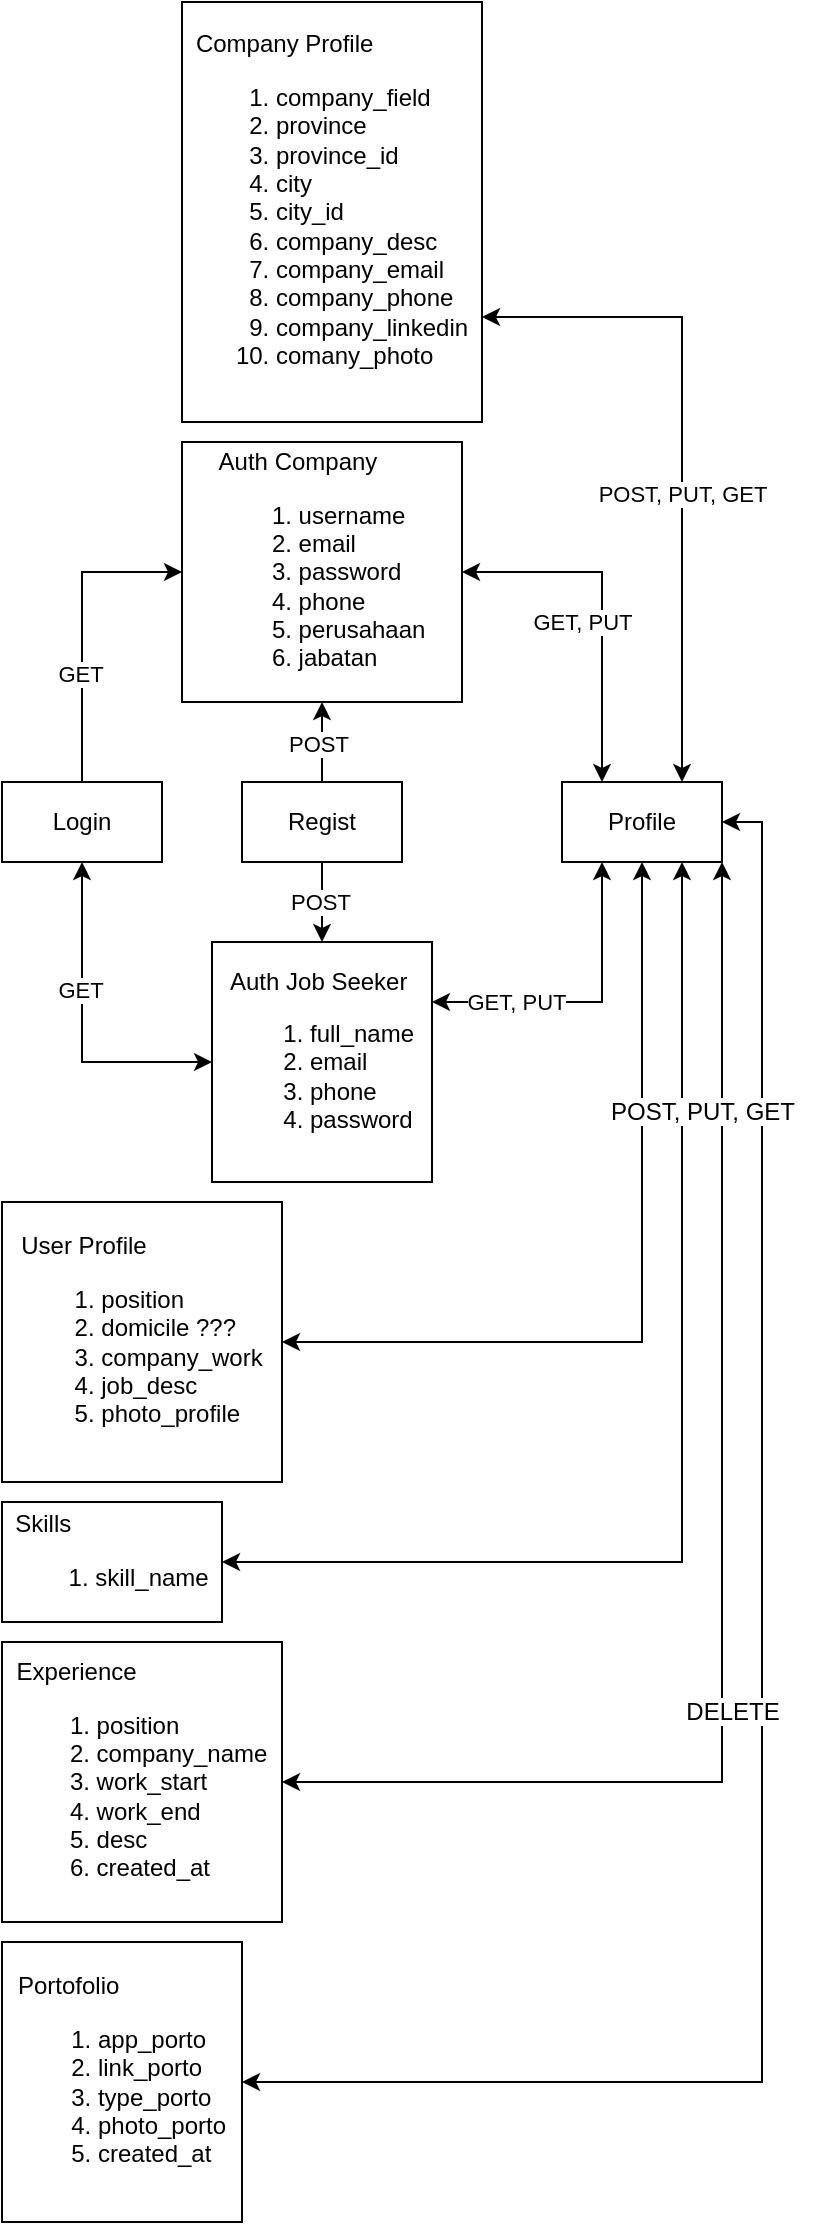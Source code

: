 <mxfile version="21.6.8" type="github">
  <diagram name="Page-1" id="ZBW7zP7ewO3hmnIqyeNQ">
    <mxGraphModel dx="926" dy="509" grid="1" gridSize="10" guides="1" tooltips="1" connect="1" arrows="1" fold="1" page="1" pageScale="1" pageWidth="850" pageHeight="1100" math="0" shadow="0">
      <root>
        <mxCell id="0" />
        <mxCell id="1" parent="0" />
        <mxCell id="MqLR4IFqnNKwuRJLQt7l-1" style="edgeStyle=orthogonalEdgeStyle;rounded=0;orthogonalLoop=1;jettySize=auto;html=1;exitX=0.5;exitY=1;exitDx=0;exitDy=0;entryX=0.5;entryY=0;entryDx=0;entryDy=0;" edge="1" parent="1" source="MqLR4IFqnNKwuRJLQt7l-3" target="MqLR4IFqnNKwuRJLQt7l-4">
          <mxGeometry relative="1" as="geometry" />
        </mxCell>
        <mxCell id="MqLR4IFqnNKwuRJLQt7l-2" value="POST" style="edgeLabel;html=1;align=center;verticalAlign=middle;resizable=0;points=[];" vertex="1" connectable="0" parent="MqLR4IFqnNKwuRJLQt7l-1">
          <mxGeometry x="-0.025" y="-1" relative="1" as="geometry">
            <mxPoint as="offset" />
          </mxGeometry>
        </mxCell>
        <mxCell id="MqLR4IFqnNKwuRJLQt7l-23" style="edgeStyle=orthogonalEdgeStyle;rounded=0;orthogonalLoop=1;jettySize=auto;html=1;exitX=0.5;exitY=0;exitDx=0;exitDy=0;entryX=0.5;entryY=1;entryDx=0;entryDy=0;" edge="1" parent="1" source="MqLR4IFqnNKwuRJLQt7l-3" target="MqLR4IFqnNKwuRJLQt7l-21">
          <mxGeometry relative="1" as="geometry" />
        </mxCell>
        <mxCell id="MqLR4IFqnNKwuRJLQt7l-24" value="POST" style="edgeLabel;html=1;align=center;verticalAlign=middle;resizable=0;points=[];" vertex="1" connectable="0" parent="MqLR4IFqnNKwuRJLQt7l-23">
          <mxGeometry x="-0.05" y="2" relative="1" as="geometry">
            <mxPoint as="offset" />
          </mxGeometry>
        </mxCell>
        <mxCell id="MqLR4IFqnNKwuRJLQt7l-3" value="Regist" style="rounded=0;whiteSpace=wrap;html=1;" vertex="1" parent="1">
          <mxGeometry x="210" y="440" width="80" height="40" as="geometry" />
        </mxCell>
        <mxCell id="MqLR4IFqnNKwuRJLQt7l-4" value="&lt;div style=&quot;text-align: justify;&quot;&gt;&lt;span style=&quot;background-color: initial;&quot;&gt;Auth&amp;nbsp;&lt;/span&gt;&lt;span style=&quot;background-color: initial;&quot;&gt;Job Seeker&lt;/span&gt;&lt;/div&gt;&lt;div style=&quot;&quot;&gt;&lt;ol&gt;&lt;li style=&quot;text-align: justify;&quot;&gt;&lt;span style=&quot;background-color: initial;&quot;&gt;full_name&lt;/span&gt;&lt;/li&gt;&lt;li style=&quot;text-align: justify;&quot;&gt;&lt;span style=&quot;background-color: initial;&quot;&gt;email&lt;/span&gt;&lt;/li&gt;&lt;li style=&quot;text-align: justify;&quot;&gt;&lt;span style=&quot;background-color: initial;&quot;&gt;phone&lt;/span&gt;&lt;/li&gt;&lt;li style=&quot;text-align: justify;&quot;&gt;&lt;span style=&quot;background-color: initial;&quot;&gt;password&lt;/span&gt;&lt;/li&gt;&lt;/ol&gt;&lt;/div&gt;&lt;div style=&quot;text-align: justify;&quot;&gt;&lt;/div&gt;" style="rounded=0;whiteSpace=wrap;html=1;" vertex="1" parent="1">
          <mxGeometry x="195" y="520" width="110" height="120" as="geometry" />
        </mxCell>
        <mxCell id="MqLR4IFqnNKwuRJLQt7l-25" style="edgeStyle=orthogonalEdgeStyle;rounded=0;orthogonalLoop=1;jettySize=auto;html=1;exitX=0.5;exitY=0;exitDx=0;exitDy=0;entryX=0;entryY=0.5;entryDx=0;entryDy=0;" edge="1" parent="1" source="MqLR4IFqnNKwuRJLQt7l-5" target="MqLR4IFqnNKwuRJLQt7l-21">
          <mxGeometry relative="1" as="geometry" />
        </mxCell>
        <mxCell id="MqLR4IFqnNKwuRJLQt7l-26" value="GET" style="edgeLabel;html=1;align=center;verticalAlign=middle;resizable=0;points=[];" vertex="1" connectable="0" parent="MqLR4IFqnNKwuRJLQt7l-25">
          <mxGeometry x="-0.303" y="1" relative="1" as="geometry">
            <mxPoint as="offset" />
          </mxGeometry>
        </mxCell>
        <mxCell id="MqLR4IFqnNKwuRJLQt7l-5" value="Login" style="rounded=0;whiteSpace=wrap;html=1;" vertex="1" parent="1">
          <mxGeometry x="90" y="440" width="80" height="40" as="geometry" />
        </mxCell>
        <mxCell id="MqLR4IFqnNKwuRJLQt7l-6" value="&lt;div style=&quot;text-align: left;&quot;&gt;User Profile&lt;/div&gt;&lt;div style=&quot;text-align: left;&quot;&gt;&lt;ol&gt;&lt;li&gt;&lt;span style=&quot;background-color: initial;&quot;&gt;position&lt;/span&gt;&lt;/li&gt;&lt;li&gt;&lt;span style=&quot;background-color: initial;&quot;&gt;domicile ???&lt;/span&gt;&lt;/li&gt;&lt;li&gt;&lt;span style=&quot;background-color: initial;&quot;&gt;company_work&lt;/span&gt;&lt;/li&gt;&lt;li&gt;&lt;span style=&quot;background-color: initial;&quot;&gt;job_desc&lt;/span&gt;&lt;/li&gt;&lt;li&gt;photo_profile&lt;/li&gt;&lt;/ol&gt;&lt;/div&gt;&lt;div style=&quot;text-align: justify;&quot;&gt;&lt;/div&gt;" style="rounded=0;whiteSpace=wrap;html=1;" vertex="1" parent="1">
          <mxGeometry x="90" y="650" width="140" height="140" as="geometry" />
        </mxCell>
        <mxCell id="MqLR4IFqnNKwuRJLQt7l-7" value="Profile" style="rounded=0;whiteSpace=wrap;html=1;" vertex="1" parent="1">
          <mxGeometry x="370" y="440" width="80" height="40" as="geometry" />
        </mxCell>
        <mxCell id="MqLR4IFqnNKwuRJLQt7l-8" value="" style="endArrow=classic;startArrow=classic;html=1;rounded=0;exitX=0;exitY=0.5;exitDx=0;exitDy=0;entryX=0.5;entryY=1;entryDx=0;entryDy=0;edgeStyle=orthogonalEdgeStyle;" edge="1" parent="1" source="MqLR4IFqnNKwuRJLQt7l-4" target="MqLR4IFqnNKwuRJLQt7l-5">
          <mxGeometry width="50" height="50" relative="1" as="geometry">
            <mxPoint x="190" y="540" as="sourcePoint" />
            <mxPoint x="240" y="490" as="targetPoint" />
          </mxGeometry>
        </mxCell>
        <mxCell id="MqLR4IFqnNKwuRJLQt7l-9" value="GET" style="edgeLabel;html=1;align=center;verticalAlign=middle;resizable=0;points=[];" vertex="1" connectable="0" parent="MqLR4IFqnNKwuRJLQt7l-8">
          <mxGeometry x="0.229" y="1" relative="1" as="geometry">
            <mxPoint as="offset" />
          </mxGeometry>
        </mxCell>
        <mxCell id="MqLR4IFqnNKwuRJLQt7l-10" value="&lt;div style=&quot;text-align: left;&quot;&gt;Skills&lt;/div&gt;&lt;div style=&quot;text-align: left;&quot;&gt;&lt;ol&gt;&lt;li&gt;&lt;span style=&quot;background-color: initial;&quot;&gt;skill_name&lt;/span&gt;&lt;/li&gt;&lt;/ol&gt;&lt;/div&gt;&lt;div style=&quot;text-align: justify;&quot;&gt;&lt;/div&gt;" style="rounded=0;whiteSpace=wrap;html=1;" vertex="1" parent="1">
          <mxGeometry x="90" y="800" width="110" height="60" as="geometry" />
        </mxCell>
        <mxCell id="MqLR4IFqnNKwuRJLQt7l-11" value="" style="endArrow=classic;startArrow=classic;html=1;rounded=0;entryX=0.25;entryY=1;entryDx=0;entryDy=0;edgeStyle=orthogonalEdgeStyle;exitX=1;exitY=0.25;exitDx=0;exitDy=0;" edge="1" parent="1" source="MqLR4IFqnNKwuRJLQt7l-4" target="MqLR4IFqnNKwuRJLQt7l-7">
          <mxGeometry width="50" height="50" relative="1" as="geometry">
            <mxPoint x="330" y="570" as="sourcePoint" />
            <mxPoint x="240" y="510" as="targetPoint" />
          </mxGeometry>
        </mxCell>
        <mxCell id="MqLR4IFqnNKwuRJLQt7l-12" value="GET, PUT" style="edgeLabel;html=1;align=center;verticalAlign=middle;resizable=0;points=[];" vertex="1" connectable="0" parent="MqLR4IFqnNKwuRJLQt7l-11">
          <mxGeometry x="-0.458" relative="1" as="geometry">
            <mxPoint as="offset" />
          </mxGeometry>
        </mxCell>
        <mxCell id="MqLR4IFqnNKwuRJLQt7l-13" value="&lt;div style=&quot;text-align: left;&quot;&gt;Experience&lt;/div&gt;&lt;div style=&quot;text-align: left;&quot;&gt;&lt;ol&gt;&lt;li&gt;&lt;span style=&quot;background-color: initial;&quot;&gt;position&lt;/span&gt;&lt;/li&gt;&lt;li&gt;&lt;span style=&quot;background-color: initial;&quot;&gt;company_name&lt;/span&gt;&lt;/li&gt;&lt;li&gt;&lt;span style=&quot;background-color: initial;&quot;&gt;work_start&lt;/span&gt;&lt;/li&gt;&lt;li&gt;&lt;span style=&quot;background-color: initial;&quot;&gt;work_end&lt;/span&gt;&lt;/li&gt;&lt;li&gt;&lt;span style=&quot;background-color: initial;&quot;&gt;desc&lt;/span&gt;&lt;/li&gt;&lt;li&gt;created_at&lt;/li&gt;&lt;/ol&gt;&lt;/div&gt;&lt;div style=&quot;text-align: justify;&quot;&gt;&lt;/div&gt;" style="rounded=0;whiteSpace=wrap;html=1;" vertex="1" parent="1">
          <mxGeometry x="90" y="870" width="140" height="140" as="geometry" />
        </mxCell>
        <mxCell id="MqLR4IFqnNKwuRJLQt7l-14" value="&lt;div style=&quot;text-align: left;&quot;&gt;Portofolio&lt;/div&gt;&lt;div style=&quot;text-align: left;&quot;&gt;&lt;ol&gt;&lt;li&gt;&lt;span style=&quot;background-color: initial;&quot;&gt;app_porto&lt;/span&gt;&lt;/li&gt;&lt;li&gt;&lt;span style=&quot;background-color: initial;&quot;&gt;link_porto&lt;/span&gt;&lt;/li&gt;&lt;li&gt;&lt;span style=&quot;background-color: initial;&quot;&gt;type_porto&lt;/span&gt;&lt;/li&gt;&lt;li&gt;&lt;span style=&quot;background-color: initial;&quot;&gt;photo_porto&lt;/span&gt;&lt;/li&gt;&lt;li&gt;created_at&lt;/li&gt;&lt;/ol&gt;&lt;/div&gt;&lt;div style=&quot;text-align: justify;&quot;&gt;&lt;/div&gt;" style="rounded=0;whiteSpace=wrap;html=1;" vertex="1" parent="1">
          <mxGeometry x="90" y="1020" width="120" height="140" as="geometry" />
        </mxCell>
        <mxCell id="MqLR4IFqnNKwuRJLQt7l-15" value="" style="endArrow=classic;startArrow=classic;html=1;rounded=0;exitX=1;exitY=0.5;exitDx=0;exitDy=0;entryX=1;entryY=0.5;entryDx=0;entryDy=0;edgeStyle=orthogonalEdgeStyle;" edge="1" parent="1" source="MqLR4IFqnNKwuRJLQt7l-14" target="MqLR4IFqnNKwuRJLQt7l-7">
          <mxGeometry width="50" height="50" relative="1" as="geometry">
            <mxPoint x="190" y="960" as="sourcePoint" />
            <mxPoint x="240" y="910" as="targetPoint" />
            <Array as="points">
              <mxPoint x="470" y="1090" />
              <mxPoint x="470" y="460" />
            </Array>
          </mxGeometry>
        </mxCell>
        <mxCell id="MqLR4IFqnNKwuRJLQt7l-16" value="" style="endArrow=classic;startArrow=classic;html=1;rounded=0;exitX=1;exitY=0.5;exitDx=0;exitDy=0;entryX=1;entryY=1;entryDx=0;entryDy=0;edgeStyle=orthogonalEdgeStyle;" edge="1" parent="1" source="MqLR4IFqnNKwuRJLQt7l-13" target="MqLR4IFqnNKwuRJLQt7l-7">
          <mxGeometry width="50" height="50" relative="1" as="geometry">
            <mxPoint x="190" y="860" as="sourcePoint" />
            <mxPoint x="240" y="810" as="targetPoint" />
          </mxGeometry>
        </mxCell>
        <mxCell id="MqLR4IFqnNKwuRJLQt7l-17" value="" style="endArrow=classic;startArrow=classic;html=1;rounded=0;exitX=1;exitY=0.5;exitDx=0;exitDy=0;entryX=0.75;entryY=1;entryDx=0;entryDy=0;edgeStyle=orthogonalEdgeStyle;" edge="1" parent="1" source="MqLR4IFqnNKwuRJLQt7l-10" target="MqLR4IFqnNKwuRJLQt7l-7">
          <mxGeometry width="50" height="50" relative="1" as="geometry">
            <mxPoint x="190" y="760" as="sourcePoint" />
            <mxPoint x="240" y="710" as="targetPoint" />
          </mxGeometry>
        </mxCell>
        <mxCell id="MqLR4IFqnNKwuRJLQt7l-18" value="" style="endArrow=classic;startArrow=classic;html=1;rounded=0;exitX=1;exitY=0.5;exitDx=0;exitDy=0;entryX=0.5;entryY=1;entryDx=0;entryDy=0;edgeStyle=orthogonalEdgeStyle;" edge="1" parent="1" source="MqLR4IFqnNKwuRJLQt7l-6" target="MqLR4IFqnNKwuRJLQt7l-7">
          <mxGeometry width="50" height="50" relative="1" as="geometry">
            <mxPoint x="190" y="660" as="sourcePoint" />
            <mxPoint x="240" y="610" as="targetPoint" />
          </mxGeometry>
        </mxCell>
        <mxCell id="MqLR4IFqnNKwuRJLQt7l-19" value="&lt;span style=&quot;background-color: rgb(255, 255, 255);&quot;&gt;POST, PUT, GET&lt;/span&gt;" style="text;html=1;align=center;verticalAlign=middle;resizable=0;points=[];autosize=1;strokeColor=none;fillColor=none;" vertex="1" parent="1">
          <mxGeometry x="380" y="590" width="120" height="30" as="geometry" />
        </mxCell>
        <mxCell id="MqLR4IFqnNKwuRJLQt7l-20" value="&lt;span style=&quot;background-color: rgb(255, 255, 255); font-size: 12px;&quot;&gt;DELETE&lt;/span&gt;" style="text;html=1;align=center;verticalAlign=middle;resizable=0;points=[];autosize=1;strokeColor=none;fillColor=none;fontSize=12;" vertex="1" parent="1">
          <mxGeometry x="420" y="890" width="70" height="30" as="geometry" />
        </mxCell>
        <mxCell id="MqLR4IFqnNKwuRJLQt7l-21" value="&lt;div style=&quot;text-align: justify;&quot;&gt;&lt;span style=&quot;background-color: initial;&quot;&gt;Auth&amp;nbsp;&lt;/span&gt;&lt;span style=&quot;background-color: initial;&quot;&gt;Company&lt;/span&gt;&lt;/div&gt;&lt;div style=&quot;&quot;&gt;&lt;ol&gt;&lt;li style=&quot;text-align: justify;&quot;&gt;&lt;span style=&quot;background-color: initial;&quot;&gt;username&lt;/span&gt;&lt;/li&gt;&lt;li style=&quot;text-align: justify;&quot;&gt;&lt;span style=&quot;background-color: initial;&quot;&gt;email&lt;/span&gt;&lt;/li&gt;&lt;li style=&quot;border-color: var(--border-color); text-align: justify;&quot;&gt;password&lt;/li&gt;&lt;li style=&quot;border-color: var(--border-color); text-align: justify;&quot;&gt;phone&lt;/li&gt;&lt;li style=&quot;text-align: justify;&quot;&gt;&lt;span style=&quot;background-color: initial;&quot;&gt;perusahaan&lt;/span&gt;&lt;/li&gt;&lt;li style=&quot;text-align: justify;&quot;&gt;&lt;span style=&quot;background-color: initial;&quot;&gt;jabatan&lt;/span&gt;&lt;/li&gt;&lt;/ol&gt;&lt;/div&gt;&lt;div style=&quot;text-align: justify;&quot;&gt;&lt;/div&gt;" style="rounded=0;whiteSpace=wrap;html=1;" vertex="1" parent="1">
          <mxGeometry x="180" y="270" width="140" height="130" as="geometry" />
        </mxCell>
        <mxCell id="MqLR4IFqnNKwuRJLQt7l-22" value="&lt;div style=&quot;text-align: left;&quot;&gt;Company Profile&lt;/div&gt;&lt;div style=&quot;text-align: left;&quot;&gt;&lt;ol&gt;&lt;li&gt;&lt;span style=&quot;background-color: initial;&quot;&gt;company_field&lt;/span&gt;&lt;br&gt;&lt;/li&gt;&lt;li&gt;&lt;span style=&quot;background-color: initial;&quot;&gt;province&lt;/span&gt;&lt;/li&gt;&lt;li&gt;&lt;span style=&quot;background-color: initial;&quot;&gt;province_id&lt;/span&gt;&lt;/li&gt;&lt;li&gt;&lt;span style=&quot;background-color: initial;&quot;&gt;city&lt;/span&gt;&lt;/li&gt;&lt;li&gt;&lt;span style=&quot;background-color: initial;&quot;&gt;city_id&lt;/span&gt;&lt;/li&gt;&lt;li&gt;&lt;span style=&quot;background-color: initial;&quot;&gt;company_desc&lt;/span&gt;&lt;/li&gt;&lt;li&gt;company_email&lt;/li&gt;&lt;li&gt;company_phone&lt;/li&gt;&lt;li&gt;company_linkedin&lt;/li&gt;&lt;li&gt;comany_photo&lt;/li&gt;&lt;/ol&gt;&lt;/div&gt;&lt;div style=&quot;text-align: justify;&quot;&gt;&lt;/div&gt;" style="rounded=0;whiteSpace=wrap;html=1;" vertex="1" parent="1">
          <mxGeometry x="180" y="50" width="150" height="210" as="geometry" />
        </mxCell>
        <mxCell id="MqLR4IFqnNKwuRJLQt7l-31" value="" style="endArrow=classic;startArrow=classic;html=1;rounded=0;exitX=0.75;exitY=0;exitDx=0;exitDy=0;entryX=1;entryY=0.75;entryDx=0;entryDy=0;edgeStyle=orthogonalEdgeStyle;" edge="1" parent="1" source="MqLR4IFqnNKwuRJLQt7l-7" target="MqLR4IFqnNKwuRJLQt7l-22">
          <mxGeometry width="50" height="50" relative="1" as="geometry">
            <mxPoint x="400" y="400" as="sourcePoint" />
            <mxPoint x="450" y="350" as="targetPoint" />
          </mxGeometry>
        </mxCell>
        <mxCell id="MqLR4IFqnNKwuRJLQt7l-34" value="POST, PUT, GET" style="edgeLabel;html=1;align=center;verticalAlign=middle;resizable=0;points=[];" vertex="1" connectable="0" parent="MqLR4IFqnNKwuRJLQt7l-31">
          <mxGeometry x="-0.135" relative="1" as="geometry">
            <mxPoint as="offset" />
          </mxGeometry>
        </mxCell>
        <mxCell id="MqLR4IFqnNKwuRJLQt7l-32" value="" style="endArrow=classic;startArrow=classic;html=1;rounded=0;exitX=0.25;exitY=0;exitDx=0;exitDy=0;entryX=1;entryY=0.5;entryDx=0;entryDy=0;edgeStyle=orthogonalEdgeStyle;" edge="1" parent="1" source="MqLR4IFqnNKwuRJLQt7l-7" target="MqLR4IFqnNKwuRJLQt7l-21">
          <mxGeometry width="50" height="50" relative="1" as="geometry">
            <mxPoint x="400" y="400" as="sourcePoint" />
            <mxPoint x="450" y="350" as="targetPoint" />
          </mxGeometry>
        </mxCell>
        <mxCell id="MqLR4IFqnNKwuRJLQt7l-33" value="GET, PUT" style="edgeLabel;html=1;align=center;verticalAlign=middle;resizable=0;points=[];" vertex="1" connectable="0" parent="MqLR4IFqnNKwuRJLQt7l-32">
          <mxGeometry x="0.479" y="-1" relative="1" as="geometry">
            <mxPoint x="14" y="26" as="offset" />
          </mxGeometry>
        </mxCell>
      </root>
    </mxGraphModel>
  </diagram>
</mxfile>
